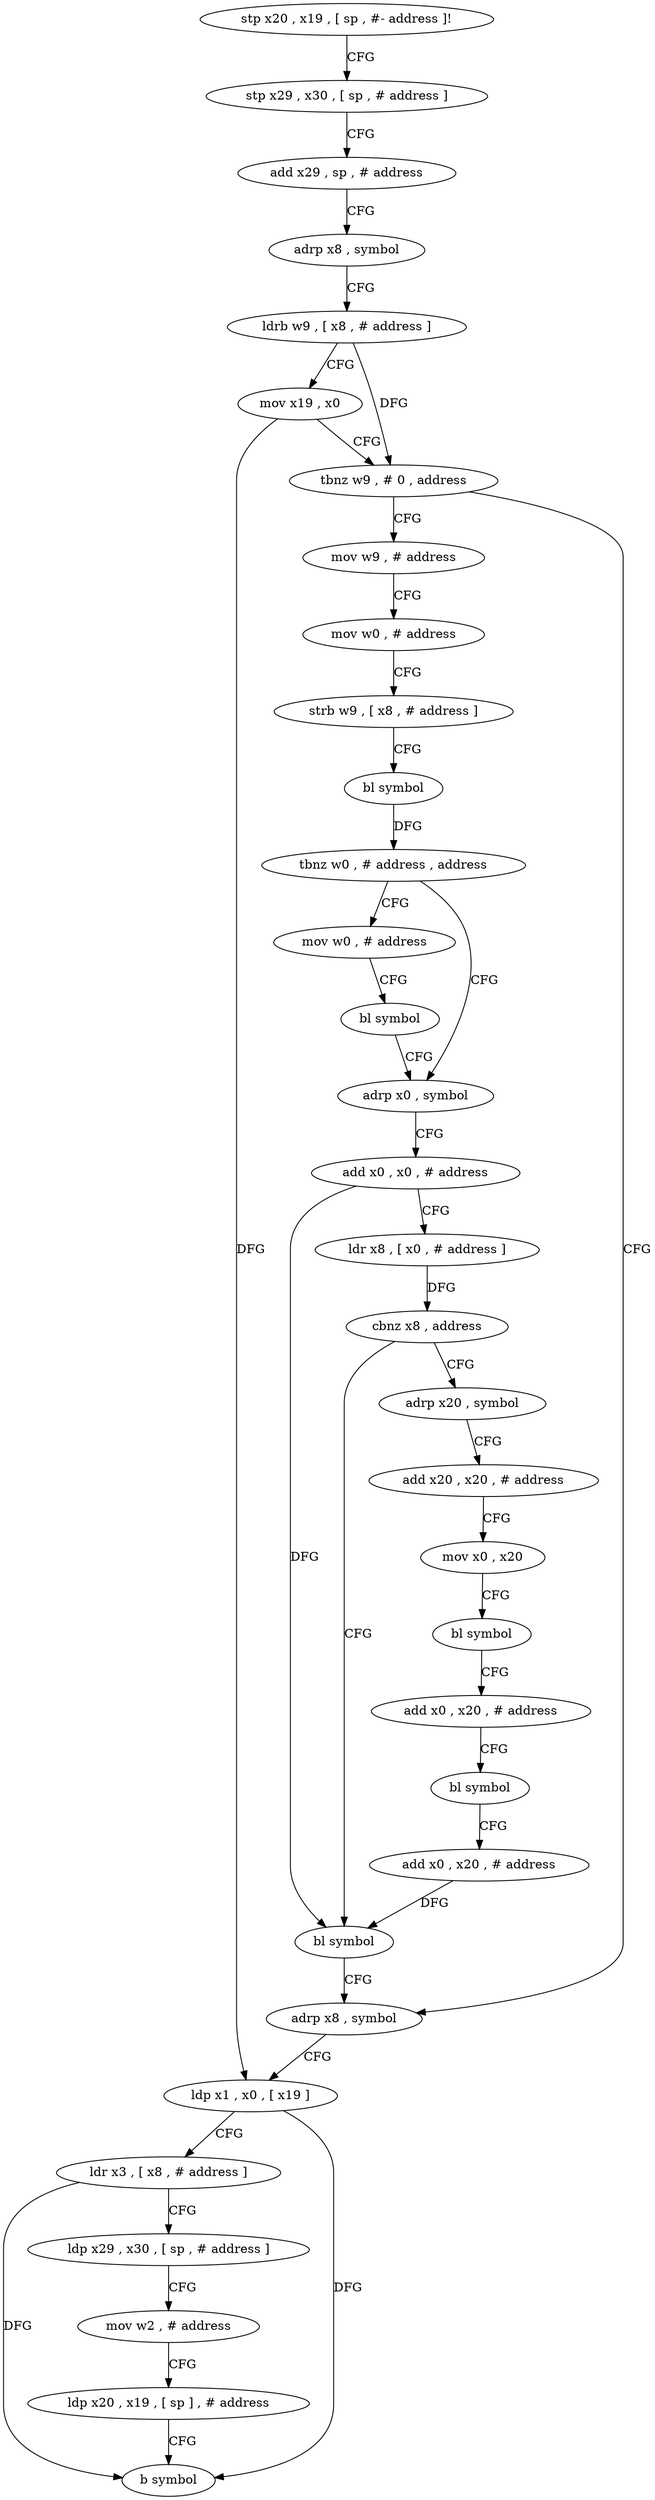 digraph "func" {
"4227028" [label = "stp x20 , x19 , [ sp , #- address ]!" ]
"4227032" [label = "stp x29 , x30 , [ sp , # address ]" ]
"4227036" [label = "add x29 , sp , # address" ]
"4227040" [label = "adrp x8 , symbol" ]
"4227044" [label = "ldrb w9 , [ x8 , # address ]" ]
"4227048" [label = "mov x19 , x0" ]
"4227052" [label = "tbnz w9 , # 0 , address" ]
"4227132" [label = "adrp x8 , symbol" ]
"4227056" [label = "mov w9 , # address" ]
"4227136" [label = "ldp x1 , x0 , [ x19 ]" ]
"4227140" [label = "ldr x3 , [ x8 , # address ]" ]
"4227144" [label = "ldp x29 , x30 , [ sp , # address ]" ]
"4227148" [label = "mov w2 , # address" ]
"4227152" [label = "ldp x20 , x19 , [ sp ] , # address" ]
"4227156" [label = "b symbol" ]
"4227060" [label = "mov w0 , # address" ]
"4227064" [label = "strb w9 , [ x8 , # address ]" ]
"4227068" [label = "bl symbol" ]
"4227072" [label = "tbnz w0 , # address , address" ]
"4227084" [label = "adrp x0 , symbol" ]
"4227076" [label = "mov w0 , # address" ]
"4227088" [label = "add x0 , x0 , # address" ]
"4227092" [label = "ldr x8 , [ x0 , # address ]" ]
"4227096" [label = "cbnz x8 , address" ]
"4227128" [label = "bl symbol" ]
"4227100" [label = "adrp x20 , symbol" ]
"4227080" [label = "bl symbol" ]
"4227104" [label = "add x20 , x20 , # address" ]
"4227108" [label = "mov x0 , x20" ]
"4227112" [label = "bl symbol" ]
"4227116" [label = "add x0 , x20 , # address" ]
"4227120" [label = "bl symbol" ]
"4227124" [label = "add x0 , x20 , # address" ]
"4227028" -> "4227032" [ label = "CFG" ]
"4227032" -> "4227036" [ label = "CFG" ]
"4227036" -> "4227040" [ label = "CFG" ]
"4227040" -> "4227044" [ label = "CFG" ]
"4227044" -> "4227048" [ label = "CFG" ]
"4227044" -> "4227052" [ label = "DFG" ]
"4227048" -> "4227052" [ label = "CFG" ]
"4227048" -> "4227136" [ label = "DFG" ]
"4227052" -> "4227132" [ label = "CFG" ]
"4227052" -> "4227056" [ label = "CFG" ]
"4227132" -> "4227136" [ label = "CFG" ]
"4227056" -> "4227060" [ label = "CFG" ]
"4227136" -> "4227140" [ label = "CFG" ]
"4227136" -> "4227156" [ label = "DFG" ]
"4227140" -> "4227144" [ label = "CFG" ]
"4227140" -> "4227156" [ label = "DFG" ]
"4227144" -> "4227148" [ label = "CFG" ]
"4227148" -> "4227152" [ label = "CFG" ]
"4227152" -> "4227156" [ label = "CFG" ]
"4227060" -> "4227064" [ label = "CFG" ]
"4227064" -> "4227068" [ label = "CFG" ]
"4227068" -> "4227072" [ label = "DFG" ]
"4227072" -> "4227084" [ label = "CFG" ]
"4227072" -> "4227076" [ label = "CFG" ]
"4227084" -> "4227088" [ label = "CFG" ]
"4227076" -> "4227080" [ label = "CFG" ]
"4227088" -> "4227092" [ label = "CFG" ]
"4227088" -> "4227128" [ label = "DFG" ]
"4227092" -> "4227096" [ label = "DFG" ]
"4227096" -> "4227128" [ label = "CFG" ]
"4227096" -> "4227100" [ label = "CFG" ]
"4227128" -> "4227132" [ label = "CFG" ]
"4227100" -> "4227104" [ label = "CFG" ]
"4227080" -> "4227084" [ label = "CFG" ]
"4227104" -> "4227108" [ label = "CFG" ]
"4227108" -> "4227112" [ label = "CFG" ]
"4227112" -> "4227116" [ label = "CFG" ]
"4227116" -> "4227120" [ label = "CFG" ]
"4227120" -> "4227124" [ label = "CFG" ]
"4227124" -> "4227128" [ label = "DFG" ]
}
